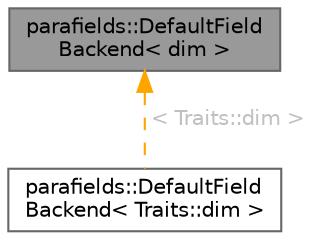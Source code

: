 digraph "parafields::DefaultFieldBackend&lt; dim &gt;"
{
 // LATEX_PDF_SIZE
  bgcolor="transparent";
  edge [fontname=Helvetica,fontsize=10,labelfontname=Helvetica,labelfontsize=10];
  node [fontname=Helvetica,fontsize=10,shape=box,height=0.2,width=0.4];
  Node1 [id="Node000001",label="parafields::DefaultField\lBackend\< dim \>",height=0.2,width=0.4,color="gray40", fillcolor="grey60", style="filled", fontcolor="black",tooltip="Default field backend for dim > 1."];
  Node1 -> Node2 [id="edge1_Node000001_Node000002",dir="back",color="orange",style="dashed",tooltip=" ",label=" \< Traits::dim \>",fontcolor="grey" ];
  Node2 [id="Node000002",label="parafields::DefaultField\lBackend\< Traits::dim \>",height=0.2,width=0.4,color="gray40", fillcolor="white", style="filled",URL="$a01005.html",tooltip=" "];
}
